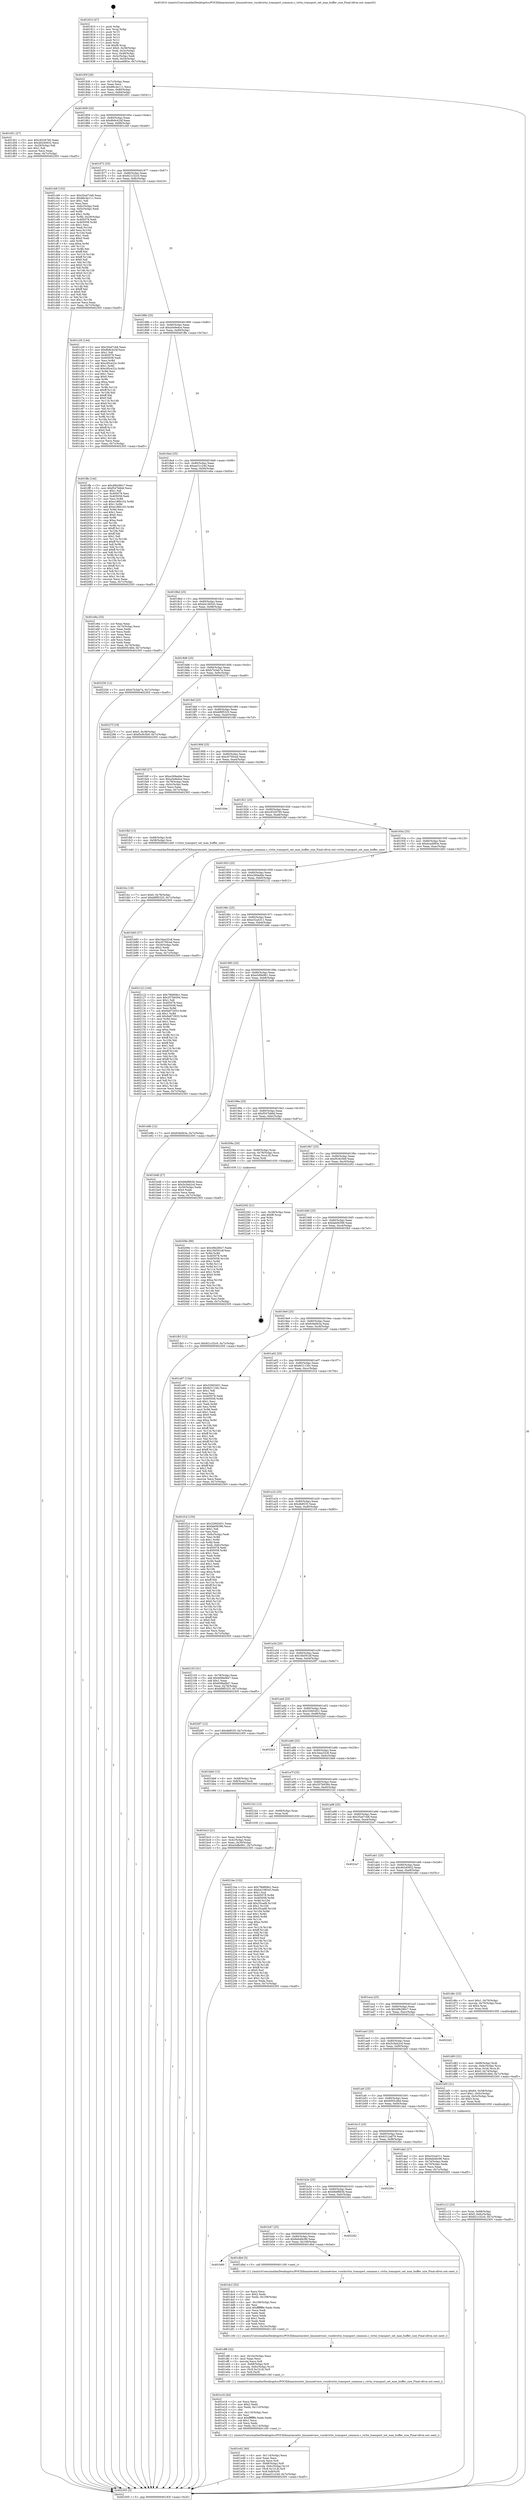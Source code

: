 digraph "0x401810" {
  label = "0x401810 (/mnt/c/Users/mathe/Desktop/tcc/POCII/binaries/extr_linuxnetvmw_vsockvirtio_transport_common.c_virtio_transport_set_max_buffer_size_Final-ollvm.out::main(0))"
  labelloc = "t"
  node[shape=record]

  Entry [label="",width=0.3,height=0.3,shape=circle,fillcolor=black,style=filled]
  "0x40183f" [label="{
     0x40183f [26]\l
     | [instrs]\l
     &nbsp;&nbsp;0x40183f \<+3\>: mov -0x7c(%rbp),%eax\l
     &nbsp;&nbsp;0x401842 \<+2\>: mov %eax,%ecx\l
     &nbsp;&nbsp;0x401844 \<+6\>: sub $0x86c4e111,%ecx\l
     &nbsp;&nbsp;0x40184a \<+3\>: mov %eax,-0x80(%rbp)\l
     &nbsp;&nbsp;0x40184d \<+6\>: mov %ecx,-0x84(%rbp)\l
     &nbsp;&nbsp;0x401853 \<+6\>: je 0000000000401d51 \<main+0x541\>\l
  }"]
  "0x401d51" [label="{
     0x401d51 [27]\l
     | [instrs]\l
     &nbsp;&nbsp;0x401d51 \<+5\>: mov $0xc9326760,%eax\l
     &nbsp;&nbsp;0x401d56 \<+5\>: mov $0x46240932,%ecx\l
     &nbsp;&nbsp;0x401d5b \<+3\>: mov -0x29(%rbp),%dl\l
     &nbsp;&nbsp;0x401d5e \<+3\>: test $0x1,%dl\l
     &nbsp;&nbsp;0x401d61 \<+3\>: cmovne %ecx,%eax\l
     &nbsp;&nbsp;0x401d64 \<+3\>: mov %eax,-0x7c(%rbp)\l
     &nbsp;&nbsp;0x401d67 \<+5\>: jmp 0000000000402305 \<main+0xaf5\>\l
  }"]
  "0x401859" [label="{
     0x401859 [25]\l
     | [instrs]\l
     &nbsp;&nbsp;0x401859 \<+5\>: jmp 000000000040185e \<main+0x4e\>\l
     &nbsp;&nbsp;0x40185e \<+3\>: mov -0x80(%rbp),%eax\l
     &nbsp;&nbsp;0x401861 \<+5\>: sub $0x8b9c424f,%eax\l
     &nbsp;&nbsp;0x401866 \<+6\>: mov %eax,-0x88(%rbp)\l
     &nbsp;&nbsp;0x40186c \<+6\>: je 0000000000401cb9 \<main+0x4a9\>\l
  }"]
  Exit [label="",width=0.3,height=0.3,shape=circle,fillcolor=black,style=filled,peripheries=2]
  "0x401cb9" [label="{
     0x401cb9 [152]\l
     | [instrs]\l
     &nbsp;&nbsp;0x401cb9 \<+5\>: mov $0x35ad7cb8,%eax\l
     &nbsp;&nbsp;0x401cbe \<+5\>: mov $0x86c4e111,%ecx\l
     &nbsp;&nbsp;0x401cc3 \<+2\>: mov $0x1,%dl\l
     &nbsp;&nbsp;0x401cc5 \<+2\>: xor %esi,%esi\l
     &nbsp;&nbsp;0x401cc7 \<+3\>: mov -0x6c(%rbp),%edi\l
     &nbsp;&nbsp;0x401cca \<+3\>: cmp -0x5c(%rbp),%edi\l
     &nbsp;&nbsp;0x401ccd \<+4\>: setl %r8b\l
     &nbsp;&nbsp;0x401cd1 \<+4\>: and $0x1,%r8b\l
     &nbsp;&nbsp;0x401cd5 \<+4\>: mov %r8b,-0x29(%rbp)\l
     &nbsp;&nbsp;0x401cd9 \<+7\>: mov 0x405078,%edi\l
     &nbsp;&nbsp;0x401ce0 \<+8\>: mov 0x405058,%r9d\l
     &nbsp;&nbsp;0x401ce8 \<+3\>: sub $0x1,%esi\l
     &nbsp;&nbsp;0x401ceb \<+3\>: mov %edi,%r10d\l
     &nbsp;&nbsp;0x401cee \<+3\>: add %esi,%r10d\l
     &nbsp;&nbsp;0x401cf1 \<+4\>: imul %r10d,%edi\l
     &nbsp;&nbsp;0x401cf5 \<+3\>: and $0x1,%edi\l
     &nbsp;&nbsp;0x401cf8 \<+3\>: cmp $0x0,%edi\l
     &nbsp;&nbsp;0x401cfb \<+4\>: sete %r8b\l
     &nbsp;&nbsp;0x401cff \<+4\>: cmp $0xa,%r9d\l
     &nbsp;&nbsp;0x401d03 \<+4\>: setl %r11b\l
     &nbsp;&nbsp;0x401d07 \<+3\>: mov %r8b,%bl\l
     &nbsp;&nbsp;0x401d0a \<+3\>: xor $0xff,%bl\l
     &nbsp;&nbsp;0x401d0d \<+3\>: mov %r11b,%r14b\l
     &nbsp;&nbsp;0x401d10 \<+4\>: xor $0xff,%r14b\l
     &nbsp;&nbsp;0x401d14 \<+3\>: xor $0x0,%dl\l
     &nbsp;&nbsp;0x401d17 \<+3\>: mov %bl,%r15b\l
     &nbsp;&nbsp;0x401d1a \<+4\>: and $0x0,%r15b\l
     &nbsp;&nbsp;0x401d1e \<+3\>: and %dl,%r8b\l
     &nbsp;&nbsp;0x401d21 \<+3\>: mov %r14b,%r12b\l
     &nbsp;&nbsp;0x401d24 \<+4\>: and $0x0,%r12b\l
     &nbsp;&nbsp;0x401d28 \<+3\>: and %dl,%r11b\l
     &nbsp;&nbsp;0x401d2b \<+3\>: or %r8b,%r15b\l
     &nbsp;&nbsp;0x401d2e \<+3\>: or %r11b,%r12b\l
     &nbsp;&nbsp;0x401d31 \<+3\>: xor %r12b,%r15b\l
     &nbsp;&nbsp;0x401d34 \<+3\>: or %r14b,%bl\l
     &nbsp;&nbsp;0x401d37 \<+3\>: xor $0xff,%bl\l
     &nbsp;&nbsp;0x401d3a \<+3\>: or $0x0,%dl\l
     &nbsp;&nbsp;0x401d3d \<+2\>: and %dl,%bl\l
     &nbsp;&nbsp;0x401d3f \<+3\>: or %bl,%r15b\l
     &nbsp;&nbsp;0x401d42 \<+4\>: test $0x1,%r15b\l
     &nbsp;&nbsp;0x401d46 \<+3\>: cmovne %ecx,%eax\l
     &nbsp;&nbsp;0x401d49 \<+3\>: mov %eax,-0x7c(%rbp)\l
     &nbsp;&nbsp;0x401d4c \<+5\>: jmp 0000000000402305 \<main+0xaf5\>\l
  }"]
  "0x401872" [label="{
     0x401872 [25]\l
     | [instrs]\l
     &nbsp;&nbsp;0x401872 \<+5\>: jmp 0000000000401877 \<main+0x67\>\l
     &nbsp;&nbsp;0x401877 \<+3\>: mov -0x80(%rbp),%eax\l
     &nbsp;&nbsp;0x40187a \<+5\>: sub $0x921c32c0,%eax\l
     &nbsp;&nbsp;0x40187f \<+6\>: mov %eax,-0x8c(%rbp)\l
     &nbsp;&nbsp;0x401885 \<+6\>: je 0000000000401c29 \<main+0x419\>\l
  }"]
  "0x4021be" [label="{
     0x4021be [152]\l
     | [instrs]\l
     &nbsp;&nbsp;0x4021be \<+5\>: mov $0x79b809e1,%ecx\l
     &nbsp;&nbsp;0x4021c3 \<+5\>: mov $0xb4106543,%edx\l
     &nbsp;&nbsp;0x4021c8 \<+3\>: mov $0x1,%sil\l
     &nbsp;&nbsp;0x4021cb \<+8\>: mov 0x405078,%r8d\l
     &nbsp;&nbsp;0x4021d3 \<+8\>: mov 0x405058,%r9d\l
     &nbsp;&nbsp;0x4021db \<+3\>: mov %r8d,%r10d\l
     &nbsp;&nbsp;0x4021de \<+7\>: add $0x35cad8,%r10d\l
     &nbsp;&nbsp;0x4021e5 \<+4\>: sub $0x1,%r10d\l
     &nbsp;&nbsp;0x4021e9 \<+7\>: sub $0x35cad8,%r10d\l
     &nbsp;&nbsp;0x4021f0 \<+4\>: imul %r10d,%r8d\l
     &nbsp;&nbsp;0x4021f4 \<+4\>: and $0x1,%r8d\l
     &nbsp;&nbsp;0x4021f8 \<+4\>: cmp $0x0,%r8d\l
     &nbsp;&nbsp;0x4021fc \<+4\>: sete %r11b\l
     &nbsp;&nbsp;0x402200 \<+4\>: cmp $0xa,%r9d\l
     &nbsp;&nbsp;0x402204 \<+3\>: setl %bl\l
     &nbsp;&nbsp;0x402207 \<+3\>: mov %r11b,%r14b\l
     &nbsp;&nbsp;0x40220a \<+4\>: xor $0xff,%r14b\l
     &nbsp;&nbsp;0x40220e \<+3\>: mov %bl,%r15b\l
     &nbsp;&nbsp;0x402211 \<+4\>: xor $0xff,%r15b\l
     &nbsp;&nbsp;0x402215 \<+4\>: xor $0x0,%sil\l
     &nbsp;&nbsp;0x402219 \<+3\>: mov %r14b,%r12b\l
     &nbsp;&nbsp;0x40221c \<+4\>: and $0x0,%r12b\l
     &nbsp;&nbsp;0x402220 \<+3\>: and %sil,%r11b\l
     &nbsp;&nbsp;0x402223 \<+3\>: mov %r15b,%r13b\l
     &nbsp;&nbsp;0x402226 \<+4\>: and $0x0,%r13b\l
     &nbsp;&nbsp;0x40222a \<+3\>: and %sil,%bl\l
     &nbsp;&nbsp;0x40222d \<+3\>: or %r11b,%r12b\l
     &nbsp;&nbsp;0x402230 \<+3\>: or %bl,%r13b\l
     &nbsp;&nbsp;0x402233 \<+3\>: xor %r13b,%r12b\l
     &nbsp;&nbsp;0x402236 \<+3\>: or %r15b,%r14b\l
     &nbsp;&nbsp;0x402239 \<+4\>: xor $0xff,%r14b\l
     &nbsp;&nbsp;0x40223d \<+4\>: or $0x0,%sil\l
     &nbsp;&nbsp;0x402241 \<+3\>: and %sil,%r14b\l
     &nbsp;&nbsp;0x402244 \<+3\>: or %r14b,%r12b\l
     &nbsp;&nbsp;0x402247 \<+4\>: test $0x1,%r12b\l
     &nbsp;&nbsp;0x40224b \<+3\>: cmovne %edx,%ecx\l
     &nbsp;&nbsp;0x40224e \<+3\>: mov %ecx,-0x7c(%rbp)\l
     &nbsp;&nbsp;0x402251 \<+5\>: jmp 0000000000402305 \<main+0xaf5\>\l
  }"]
  "0x401c29" [label="{
     0x401c29 [144]\l
     | [instrs]\l
     &nbsp;&nbsp;0x401c29 \<+5\>: mov $0x35ad7cb8,%eax\l
     &nbsp;&nbsp;0x401c2e \<+5\>: mov $0x8b9c424f,%ecx\l
     &nbsp;&nbsp;0x401c33 \<+2\>: mov $0x1,%dl\l
     &nbsp;&nbsp;0x401c35 \<+7\>: mov 0x405078,%esi\l
     &nbsp;&nbsp;0x401c3c \<+7\>: mov 0x405058,%edi\l
     &nbsp;&nbsp;0x401c43 \<+3\>: mov %esi,%r8d\l
     &nbsp;&nbsp;0x401c46 \<+7\>: add $0xc95ce22c,%r8d\l
     &nbsp;&nbsp;0x401c4d \<+4\>: sub $0x1,%r8d\l
     &nbsp;&nbsp;0x401c51 \<+7\>: sub $0xc95ce22c,%r8d\l
     &nbsp;&nbsp;0x401c58 \<+4\>: imul %r8d,%esi\l
     &nbsp;&nbsp;0x401c5c \<+3\>: and $0x1,%esi\l
     &nbsp;&nbsp;0x401c5f \<+3\>: cmp $0x0,%esi\l
     &nbsp;&nbsp;0x401c62 \<+4\>: sete %r9b\l
     &nbsp;&nbsp;0x401c66 \<+3\>: cmp $0xa,%edi\l
     &nbsp;&nbsp;0x401c69 \<+4\>: setl %r10b\l
     &nbsp;&nbsp;0x401c6d \<+3\>: mov %r9b,%r11b\l
     &nbsp;&nbsp;0x401c70 \<+4\>: xor $0xff,%r11b\l
     &nbsp;&nbsp;0x401c74 \<+3\>: mov %r10b,%bl\l
     &nbsp;&nbsp;0x401c77 \<+3\>: xor $0xff,%bl\l
     &nbsp;&nbsp;0x401c7a \<+3\>: xor $0x0,%dl\l
     &nbsp;&nbsp;0x401c7d \<+3\>: mov %r11b,%r14b\l
     &nbsp;&nbsp;0x401c80 \<+4\>: and $0x0,%r14b\l
     &nbsp;&nbsp;0x401c84 \<+3\>: and %dl,%r9b\l
     &nbsp;&nbsp;0x401c87 \<+3\>: mov %bl,%r15b\l
     &nbsp;&nbsp;0x401c8a \<+4\>: and $0x0,%r15b\l
     &nbsp;&nbsp;0x401c8e \<+3\>: and %dl,%r10b\l
     &nbsp;&nbsp;0x401c91 \<+3\>: or %r9b,%r14b\l
     &nbsp;&nbsp;0x401c94 \<+3\>: or %r10b,%r15b\l
     &nbsp;&nbsp;0x401c97 \<+3\>: xor %r15b,%r14b\l
     &nbsp;&nbsp;0x401c9a \<+3\>: or %bl,%r11b\l
     &nbsp;&nbsp;0x401c9d \<+4\>: xor $0xff,%r11b\l
     &nbsp;&nbsp;0x401ca1 \<+3\>: or $0x0,%dl\l
     &nbsp;&nbsp;0x401ca4 \<+3\>: and %dl,%r11b\l
     &nbsp;&nbsp;0x401ca7 \<+3\>: or %r11b,%r14b\l
     &nbsp;&nbsp;0x401caa \<+4\>: test $0x1,%r14b\l
     &nbsp;&nbsp;0x401cae \<+3\>: cmovne %ecx,%eax\l
     &nbsp;&nbsp;0x401cb1 \<+3\>: mov %eax,-0x7c(%rbp)\l
     &nbsp;&nbsp;0x401cb4 \<+5\>: jmp 0000000000402305 \<main+0xaf5\>\l
  }"]
  "0x40188b" [label="{
     0x40188b [25]\l
     | [instrs]\l
     &nbsp;&nbsp;0x40188b \<+5\>: jmp 0000000000401890 \<main+0x80\>\l
     &nbsp;&nbsp;0x401890 \<+3\>: mov -0x80(%rbp),%eax\l
     &nbsp;&nbsp;0x401893 \<+5\>: sub $0xa5e9e4ce,%eax\l
     &nbsp;&nbsp;0x401898 \<+6\>: mov %eax,-0x90(%rbp)\l
     &nbsp;&nbsp;0x40189e \<+6\>: je 0000000000401ffa \<main+0x7ea\>\l
  }"]
  "0x40209e" [label="{
     0x40209e [89]\l
     | [instrs]\l
     &nbsp;&nbsp;0x40209e \<+5\>: mov $0x49b280c7,%edx\l
     &nbsp;&nbsp;0x4020a3 \<+5\>: mov $0x16b591df,%esi\l
     &nbsp;&nbsp;0x4020a8 \<+3\>: xor %r8d,%r8d\l
     &nbsp;&nbsp;0x4020ab \<+8\>: mov 0x405078,%r9d\l
     &nbsp;&nbsp;0x4020b3 \<+8\>: mov 0x405058,%r10d\l
     &nbsp;&nbsp;0x4020bb \<+4\>: sub $0x1,%r8d\l
     &nbsp;&nbsp;0x4020bf \<+3\>: mov %r9d,%r11d\l
     &nbsp;&nbsp;0x4020c2 \<+3\>: add %r8d,%r11d\l
     &nbsp;&nbsp;0x4020c5 \<+4\>: imul %r11d,%r9d\l
     &nbsp;&nbsp;0x4020c9 \<+4\>: and $0x1,%r9d\l
     &nbsp;&nbsp;0x4020cd \<+4\>: cmp $0x0,%r9d\l
     &nbsp;&nbsp;0x4020d1 \<+3\>: sete %bl\l
     &nbsp;&nbsp;0x4020d4 \<+4\>: cmp $0xa,%r10d\l
     &nbsp;&nbsp;0x4020d8 \<+4\>: setl %r14b\l
     &nbsp;&nbsp;0x4020dc \<+3\>: mov %bl,%r15b\l
     &nbsp;&nbsp;0x4020df \<+3\>: and %r14b,%r15b\l
     &nbsp;&nbsp;0x4020e2 \<+3\>: xor %r14b,%bl\l
     &nbsp;&nbsp;0x4020e5 \<+3\>: or %bl,%r15b\l
     &nbsp;&nbsp;0x4020e8 \<+4\>: test $0x1,%r15b\l
     &nbsp;&nbsp;0x4020ec \<+3\>: cmovne %esi,%edx\l
     &nbsp;&nbsp;0x4020ef \<+3\>: mov %edx,-0x7c(%rbp)\l
     &nbsp;&nbsp;0x4020f2 \<+5\>: jmp 0000000000402305 \<main+0xaf5\>\l
  }"]
  "0x401ffa" [label="{
     0x401ffa [144]\l
     | [instrs]\l
     &nbsp;&nbsp;0x401ffa \<+5\>: mov $0x49b280c7,%eax\l
     &nbsp;&nbsp;0x401fff \<+5\>: mov $0xf547b8dd,%ecx\l
     &nbsp;&nbsp;0x402004 \<+2\>: mov $0x1,%dl\l
     &nbsp;&nbsp;0x402006 \<+7\>: mov 0x405078,%esi\l
     &nbsp;&nbsp;0x40200d \<+7\>: mov 0x405058,%edi\l
     &nbsp;&nbsp;0x402014 \<+3\>: mov %esi,%r8d\l
     &nbsp;&nbsp;0x402017 \<+7\>: sub $0xe186b102,%r8d\l
     &nbsp;&nbsp;0x40201e \<+4\>: sub $0x1,%r8d\l
     &nbsp;&nbsp;0x402022 \<+7\>: add $0xe186b102,%r8d\l
     &nbsp;&nbsp;0x402029 \<+4\>: imul %r8d,%esi\l
     &nbsp;&nbsp;0x40202d \<+3\>: and $0x1,%esi\l
     &nbsp;&nbsp;0x402030 \<+3\>: cmp $0x0,%esi\l
     &nbsp;&nbsp;0x402033 \<+4\>: sete %r9b\l
     &nbsp;&nbsp;0x402037 \<+3\>: cmp $0xa,%edi\l
     &nbsp;&nbsp;0x40203a \<+4\>: setl %r10b\l
     &nbsp;&nbsp;0x40203e \<+3\>: mov %r9b,%r11b\l
     &nbsp;&nbsp;0x402041 \<+4\>: xor $0xff,%r11b\l
     &nbsp;&nbsp;0x402045 \<+3\>: mov %r10b,%bl\l
     &nbsp;&nbsp;0x402048 \<+3\>: xor $0xff,%bl\l
     &nbsp;&nbsp;0x40204b \<+3\>: xor $0x1,%dl\l
     &nbsp;&nbsp;0x40204e \<+3\>: mov %r11b,%r14b\l
     &nbsp;&nbsp;0x402051 \<+4\>: and $0xff,%r14b\l
     &nbsp;&nbsp;0x402055 \<+3\>: and %dl,%r9b\l
     &nbsp;&nbsp;0x402058 \<+3\>: mov %bl,%r15b\l
     &nbsp;&nbsp;0x40205b \<+4\>: and $0xff,%r15b\l
     &nbsp;&nbsp;0x40205f \<+3\>: and %dl,%r10b\l
     &nbsp;&nbsp;0x402062 \<+3\>: or %r9b,%r14b\l
     &nbsp;&nbsp;0x402065 \<+3\>: or %r10b,%r15b\l
     &nbsp;&nbsp;0x402068 \<+3\>: xor %r15b,%r14b\l
     &nbsp;&nbsp;0x40206b \<+3\>: or %bl,%r11b\l
     &nbsp;&nbsp;0x40206e \<+4\>: xor $0xff,%r11b\l
     &nbsp;&nbsp;0x402072 \<+3\>: or $0x1,%dl\l
     &nbsp;&nbsp;0x402075 \<+3\>: and %dl,%r11b\l
     &nbsp;&nbsp;0x402078 \<+3\>: or %r11b,%r14b\l
     &nbsp;&nbsp;0x40207b \<+4\>: test $0x1,%r14b\l
     &nbsp;&nbsp;0x40207f \<+3\>: cmovne %ecx,%eax\l
     &nbsp;&nbsp;0x402082 \<+3\>: mov %eax,-0x7c(%rbp)\l
     &nbsp;&nbsp;0x402085 \<+5\>: jmp 0000000000402305 \<main+0xaf5\>\l
  }"]
  "0x4018a4" [label="{
     0x4018a4 [25]\l
     | [instrs]\l
     &nbsp;&nbsp;0x4018a4 \<+5\>: jmp 00000000004018a9 \<main+0x99\>\l
     &nbsp;&nbsp;0x4018a9 \<+3\>: mov -0x80(%rbp),%eax\l
     &nbsp;&nbsp;0x4018ac \<+5\>: sub $0xae31c24d,%eax\l
     &nbsp;&nbsp;0x4018b1 \<+6\>: mov %eax,-0x94(%rbp)\l
     &nbsp;&nbsp;0x4018b7 \<+6\>: je 0000000000401e6a \<main+0x65a\>\l
  }"]
  "0x401fcc" [label="{
     0x401fcc [19]\l
     | [instrs]\l
     &nbsp;&nbsp;0x401fcc \<+7\>: movl $0x0,-0x78(%rbp)\l
     &nbsp;&nbsp;0x401fd3 \<+7\>: movl $0xbf9f5325,-0x7c(%rbp)\l
     &nbsp;&nbsp;0x401fda \<+5\>: jmp 0000000000402305 \<main+0xaf5\>\l
  }"]
  "0x401e6a" [label="{
     0x401e6a [33]\l
     | [instrs]\l
     &nbsp;&nbsp;0x401e6a \<+2\>: xor %eax,%eax\l
     &nbsp;&nbsp;0x401e6c \<+3\>: mov -0x74(%rbp),%ecx\l
     &nbsp;&nbsp;0x401e6f \<+2\>: mov %eax,%edx\l
     &nbsp;&nbsp;0x401e71 \<+2\>: sub %ecx,%edx\l
     &nbsp;&nbsp;0x401e73 \<+2\>: mov %eax,%ecx\l
     &nbsp;&nbsp;0x401e75 \<+3\>: sub $0x1,%ecx\l
     &nbsp;&nbsp;0x401e78 \<+2\>: add %ecx,%edx\l
     &nbsp;&nbsp;0x401e7a \<+2\>: sub %edx,%eax\l
     &nbsp;&nbsp;0x401e7c \<+3\>: mov %eax,-0x74(%rbp)\l
     &nbsp;&nbsp;0x401e7f \<+7\>: movl $0x6005c46d,-0x7c(%rbp)\l
     &nbsp;&nbsp;0x401e86 \<+5\>: jmp 0000000000402305 \<main+0xaf5\>\l
  }"]
  "0x4018bd" [label="{
     0x4018bd [25]\l
     | [instrs]\l
     &nbsp;&nbsp;0x4018bd \<+5\>: jmp 00000000004018c2 \<main+0xb2\>\l
     &nbsp;&nbsp;0x4018c2 \<+3\>: mov -0x80(%rbp),%eax\l
     &nbsp;&nbsp;0x4018c5 \<+5\>: sub $0xb4106543,%eax\l
     &nbsp;&nbsp;0x4018ca \<+6\>: mov %eax,-0x98(%rbp)\l
     &nbsp;&nbsp;0x4018d0 \<+6\>: je 0000000000402256 \<main+0xa46\>\l
  }"]
  "0x401e42" [label="{
     0x401e42 [40]\l
     | [instrs]\l
     &nbsp;&nbsp;0x401e42 \<+6\>: mov -0x114(%rbp),%ecx\l
     &nbsp;&nbsp;0x401e48 \<+3\>: imul %eax,%ecx\l
     &nbsp;&nbsp;0x401e4b \<+3\>: movslq %ecx,%r8\l
     &nbsp;&nbsp;0x401e4e \<+4\>: mov -0x68(%rbp),%r9\l
     &nbsp;&nbsp;0x401e52 \<+4\>: movslq -0x6c(%rbp),%r10\l
     &nbsp;&nbsp;0x401e56 \<+4\>: mov (%r9,%r10,8),%r9\l
     &nbsp;&nbsp;0x401e5a \<+4\>: mov %r8,0x8(%r9)\l
     &nbsp;&nbsp;0x401e5e \<+7\>: movl $0xae31c24d,-0x7c(%rbp)\l
     &nbsp;&nbsp;0x401e65 \<+5\>: jmp 0000000000402305 \<main+0xaf5\>\l
  }"]
  "0x402256" [label="{
     0x402256 [12]\l
     | [instrs]\l
     &nbsp;&nbsp;0x402256 \<+7\>: movl $0xb7b3ab7a,-0x7c(%rbp)\l
     &nbsp;&nbsp;0x40225d \<+5\>: jmp 0000000000402305 \<main+0xaf5\>\l
  }"]
  "0x4018d6" [label="{
     0x4018d6 [25]\l
     | [instrs]\l
     &nbsp;&nbsp;0x4018d6 \<+5\>: jmp 00000000004018db \<main+0xcb\>\l
     &nbsp;&nbsp;0x4018db \<+3\>: mov -0x80(%rbp),%eax\l
     &nbsp;&nbsp;0x4018de \<+5\>: sub $0xb7b3ab7a,%eax\l
     &nbsp;&nbsp;0x4018e3 \<+6\>: mov %eax,-0x9c(%rbp)\l
     &nbsp;&nbsp;0x4018e9 \<+6\>: je 000000000040227f \<main+0xa6f\>\l
  }"]
  "0x401e16" [label="{
     0x401e16 [44]\l
     | [instrs]\l
     &nbsp;&nbsp;0x401e16 \<+2\>: xor %ecx,%ecx\l
     &nbsp;&nbsp;0x401e18 \<+5\>: mov $0x2,%edx\l
     &nbsp;&nbsp;0x401e1d \<+6\>: mov %edx,-0x110(%rbp)\l
     &nbsp;&nbsp;0x401e23 \<+1\>: cltd\l
     &nbsp;&nbsp;0x401e24 \<+6\>: mov -0x110(%rbp),%esi\l
     &nbsp;&nbsp;0x401e2a \<+2\>: idiv %esi\l
     &nbsp;&nbsp;0x401e2c \<+6\>: imul $0xfffffffe,%edx,%edx\l
     &nbsp;&nbsp;0x401e32 \<+3\>: sub $0x1,%ecx\l
     &nbsp;&nbsp;0x401e35 \<+2\>: sub %ecx,%edx\l
     &nbsp;&nbsp;0x401e37 \<+6\>: mov %edx,-0x114(%rbp)\l
     &nbsp;&nbsp;0x401e3d \<+5\>: call 0000000000401160 \<next_i\>\l
     | [calls]\l
     &nbsp;&nbsp;0x401160 \{1\} (/mnt/c/Users/mathe/Desktop/tcc/POCII/binaries/extr_linuxnetvmw_vsockvirtio_transport_common.c_virtio_transport_set_max_buffer_size_Final-ollvm.out::next_i)\l
  }"]
  "0x40227f" [label="{
     0x40227f [19]\l
     | [instrs]\l
     &nbsp;&nbsp;0x40227f \<+7\>: movl $0x0,-0x38(%rbp)\l
     &nbsp;&nbsp;0x402286 \<+7\>: movl $0xf5c9c5b9,-0x7c(%rbp)\l
     &nbsp;&nbsp;0x40228d \<+5\>: jmp 0000000000402305 \<main+0xaf5\>\l
  }"]
  "0x4018ef" [label="{
     0x4018ef [25]\l
     | [instrs]\l
     &nbsp;&nbsp;0x4018ef \<+5\>: jmp 00000000004018f4 \<main+0xe4\>\l
     &nbsp;&nbsp;0x4018f4 \<+3\>: mov -0x80(%rbp),%eax\l
     &nbsp;&nbsp;0x4018f7 \<+5\>: sub $0xbf9f5325,%eax\l
     &nbsp;&nbsp;0x4018fc \<+6\>: mov %eax,-0xa0(%rbp)\l
     &nbsp;&nbsp;0x401902 \<+6\>: je 0000000000401fdf \<main+0x7cf\>\l
  }"]
  "0x401df6" [label="{
     0x401df6 [32]\l
     | [instrs]\l
     &nbsp;&nbsp;0x401df6 \<+6\>: mov -0x10c(%rbp),%ecx\l
     &nbsp;&nbsp;0x401dfc \<+3\>: imul %eax,%ecx\l
     &nbsp;&nbsp;0x401dff \<+3\>: movslq %ecx,%r8\l
     &nbsp;&nbsp;0x401e02 \<+4\>: mov -0x68(%rbp),%r9\l
     &nbsp;&nbsp;0x401e06 \<+4\>: movslq -0x6c(%rbp),%r10\l
     &nbsp;&nbsp;0x401e0a \<+4\>: mov (%r9,%r10,8),%r9\l
     &nbsp;&nbsp;0x401e0e \<+3\>: mov %r8,(%r9)\l
     &nbsp;&nbsp;0x401e11 \<+5\>: call 0000000000401160 \<next_i\>\l
     | [calls]\l
     &nbsp;&nbsp;0x401160 \{1\} (/mnt/c/Users/mathe/Desktop/tcc/POCII/binaries/extr_linuxnetvmw_vsockvirtio_transport_common.c_virtio_transport_set_max_buffer_size_Final-ollvm.out::next_i)\l
  }"]
  "0x401fdf" [label="{
     0x401fdf [27]\l
     | [instrs]\l
     &nbsp;&nbsp;0x401fdf \<+5\>: mov $0xe269adde,%eax\l
     &nbsp;&nbsp;0x401fe4 \<+5\>: mov $0xa5e9e4ce,%ecx\l
     &nbsp;&nbsp;0x401fe9 \<+3\>: mov -0x78(%rbp),%edx\l
     &nbsp;&nbsp;0x401fec \<+3\>: cmp -0x5c(%rbp),%edx\l
     &nbsp;&nbsp;0x401fef \<+3\>: cmovl %ecx,%eax\l
     &nbsp;&nbsp;0x401ff2 \<+3\>: mov %eax,-0x7c(%rbp)\l
     &nbsp;&nbsp;0x401ff5 \<+5\>: jmp 0000000000402305 \<main+0xaf5\>\l
  }"]
  "0x401908" [label="{
     0x401908 [25]\l
     | [instrs]\l
     &nbsp;&nbsp;0x401908 \<+5\>: jmp 000000000040190d \<main+0xfd\>\l
     &nbsp;&nbsp;0x40190d \<+3\>: mov -0x80(%rbp),%eax\l
     &nbsp;&nbsp;0x401910 \<+5\>: sub $0xc6759ced,%eax\l
     &nbsp;&nbsp;0x401915 \<+6\>: mov %eax,-0xa4(%rbp)\l
     &nbsp;&nbsp;0x40191b \<+6\>: je 0000000000401b9e \<main+0x38e\>\l
  }"]
  "0x401dc2" [label="{
     0x401dc2 [52]\l
     | [instrs]\l
     &nbsp;&nbsp;0x401dc2 \<+2\>: xor %ecx,%ecx\l
     &nbsp;&nbsp;0x401dc4 \<+5\>: mov $0x2,%edx\l
     &nbsp;&nbsp;0x401dc9 \<+6\>: mov %edx,-0x108(%rbp)\l
     &nbsp;&nbsp;0x401dcf \<+1\>: cltd\l
     &nbsp;&nbsp;0x401dd0 \<+6\>: mov -0x108(%rbp),%esi\l
     &nbsp;&nbsp;0x401dd6 \<+2\>: idiv %esi\l
     &nbsp;&nbsp;0x401dd8 \<+6\>: imul $0xfffffffe,%edx,%edx\l
     &nbsp;&nbsp;0x401dde \<+2\>: mov %ecx,%edi\l
     &nbsp;&nbsp;0x401de0 \<+2\>: sub %edx,%edi\l
     &nbsp;&nbsp;0x401de2 \<+2\>: mov %ecx,%edx\l
     &nbsp;&nbsp;0x401de4 \<+3\>: sub $0x1,%edx\l
     &nbsp;&nbsp;0x401de7 \<+2\>: add %edx,%edi\l
     &nbsp;&nbsp;0x401de9 \<+2\>: sub %edi,%ecx\l
     &nbsp;&nbsp;0x401deb \<+6\>: mov %ecx,-0x10c(%rbp)\l
     &nbsp;&nbsp;0x401df1 \<+5\>: call 0000000000401160 \<next_i\>\l
     | [calls]\l
     &nbsp;&nbsp;0x401160 \{1\} (/mnt/c/Users/mathe/Desktop/tcc/POCII/binaries/extr_linuxnetvmw_vsockvirtio_transport_common.c_virtio_transport_set_max_buffer_size_Final-ollvm.out::next_i)\l
  }"]
  "0x401b9e" [label="{
     0x401b9e\l
  }", style=dashed]
  "0x401921" [label="{
     0x401921 [25]\l
     | [instrs]\l
     &nbsp;&nbsp;0x401921 \<+5\>: jmp 0000000000401926 \<main+0x116\>\l
     &nbsp;&nbsp;0x401926 \<+3\>: mov -0x80(%rbp),%eax\l
     &nbsp;&nbsp;0x401929 \<+5\>: sub $0xc9326760,%eax\l
     &nbsp;&nbsp;0x40192e \<+6\>: mov %eax,-0xa8(%rbp)\l
     &nbsp;&nbsp;0x401934 \<+6\>: je 0000000000401fbf \<main+0x7af\>\l
  }"]
  "0x401b60" [label="{
     0x401b60\l
  }", style=dashed]
  "0x401fbf" [label="{
     0x401fbf [13]\l
     | [instrs]\l
     &nbsp;&nbsp;0x401fbf \<+4\>: mov -0x68(%rbp),%rdi\l
     &nbsp;&nbsp;0x401fc3 \<+4\>: mov -0x58(%rbp),%rsi\l
     &nbsp;&nbsp;0x401fc7 \<+5\>: call 0000000000401440 \<virtio_transport_set_max_buffer_size\>\l
     | [calls]\l
     &nbsp;&nbsp;0x401440 \{1\} (/mnt/c/Users/mathe/Desktop/tcc/POCII/binaries/extr_linuxnetvmw_vsockvirtio_transport_common.c_virtio_transport_set_max_buffer_size_Final-ollvm.out::virtio_transport_set_max_buffer_size)\l
  }"]
  "0x40193a" [label="{
     0x40193a [25]\l
     | [instrs]\l
     &nbsp;&nbsp;0x40193a \<+5\>: jmp 000000000040193f \<main+0x12f\>\l
     &nbsp;&nbsp;0x40193f \<+3\>: mov -0x80(%rbp),%eax\l
     &nbsp;&nbsp;0x401942 \<+5\>: sub $0xdca4983e,%eax\l
     &nbsp;&nbsp;0x401947 \<+6\>: mov %eax,-0xac(%rbp)\l
     &nbsp;&nbsp;0x40194d \<+6\>: je 0000000000401b83 \<main+0x373\>\l
  }"]
  "0x401dbd" [label="{
     0x401dbd [5]\l
     | [instrs]\l
     &nbsp;&nbsp;0x401dbd \<+5\>: call 0000000000401160 \<next_i\>\l
     | [calls]\l
     &nbsp;&nbsp;0x401160 \{1\} (/mnt/c/Users/mathe/Desktop/tcc/POCII/binaries/extr_linuxnetvmw_vsockvirtio_transport_common.c_virtio_transport_set_max_buffer_size_Final-ollvm.out::next_i)\l
  }"]
  "0x401b83" [label="{
     0x401b83 [27]\l
     | [instrs]\l
     &nbsp;&nbsp;0x401b83 \<+5\>: mov $0x34ea32c8,%eax\l
     &nbsp;&nbsp;0x401b88 \<+5\>: mov $0xc6759ced,%ecx\l
     &nbsp;&nbsp;0x401b8d \<+3\>: mov -0x34(%rbp),%edx\l
     &nbsp;&nbsp;0x401b90 \<+3\>: cmp $0x2,%edx\l
     &nbsp;&nbsp;0x401b93 \<+3\>: cmovne %ecx,%eax\l
     &nbsp;&nbsp;0x401b96 \<+3\>: mov %eax,-0x7c(%rbp)\l
     &nbsp;&nbsp;0x401b99 \<+5\>: jmp 0000000000402305 \<main+0xaf5\>\l
  }"]
  "0x401953" [label="{
     0x401953 [25]\l
     | [instrs]\l
     &nbsp;&nbsp;0x401953 \<+5\>: jmp 0000000000401958 \<main+0x148\>\l
     &nbsp;&nbsp;0x401958 \<+3\>: mov -0x80(%rbp),%eax\l
     &nbsp;&nbsp;0x40195b \<+5\>: sub $0xe269adde,%eax\l
     &nbsp;&nbsp;0x401960 \<+6\>: mov %eax,-0xb0(%rbp)\l
     &nbsp;&nbsp;0x401966 \<+6\>: je 0000000000402122 \<main+0x912\>\l
  }"]
  "0x402305" [label="{
     0x402305 [5]\l
     | [instrs]\l
     &nbsp;&nbsp;0x402305 \<+5\>: jmp 000000000040183f \<main+0x2f\>\l
  }"]
  "0x401810" [label="{
     0x401810 [47]\l
     | [instrs]\l
     &nbsp;&nbsp;0x401810 \<+1\>: push %rbp\l
     &nbsp;&nbsp;0x401811 \<+3\>: mov %rsp,%rbp\l
     &nbsp;&nbsp;0x401814 \<+2\>: push %r15\l
     &nbsp;&nbsp;0x401816 \<+2\>: push %r14\l
     &nbsp;&nbsp;0x401818 \<+2\>: push %r13\l
     &nbsp;&nbsp;0x40181a \<+2\>: push %r12\l
     &nbsp;&nbsp;0x40181c \<+1\>: push %rbx\l
     &nbsp;&nbsp;0x40181d \<+7\>: sub $0xf8,%rsp\l
     &nbsp;&nbsp;0x401824 \<+7\>: movl $0x0,-0x38(%rbp)\l
     &nbsp;&nbsp;0x40182b \<+3\>: mov %edi,-0x3c(%rbp)\l
     &nbsp;&nbsp;0x40182e \<+4\>: mov %rsi,-0x48(%rbp)\l
     &nbsp;&nbsp;0x401832 \<+3\>: mov -0x3c(%rbp),%edi\l
     &nbsp;&nbsp;0x401835 \<+3\>: mov %edi,-0x34(%rbp)\l
     &nbsp;&nbsp;0x401838 \<+7\>: movl $0xdca4983e,-0x7c(%rbp)\l
  }"]
  "0x401b47" [label="{
     0x401b47 [25]\l
     | [instrs]\l
     &nbsp;&nbsp;0x401b47 \<+5\>: jmp 0000000000401b4c \<main+0x33c\>\l
     &nbsp;&nbsp;0x401b4c \<+3\>: mov -0x80(%rbp),%eax\l
     &nbsp;&nbsp;0x401b4f \<+5\>: sub $0x6eb46c96,%eax\l
     &nbsp;&nbsp;0x401b54 \<+6\>: mov %eax,-0x100(%rbp)\l
     &nbsp;&nbsp;0x401b5a \<+6\>: je 0000000000401dbd \<main+0x5ad\>\l
  }"]
  "0x402122" [label="{
     0x402122 [144]\l
     | [instrs]\l
     &nbsp;&nbsp;0x402122 \<+5\>: mov $0x79b809e1,%eax\l
     &nbsp;&nbsp;0x402127 \<+5\>: mov $0x357b9394,%ecx\l
     &nbsp;&nbsp;0x40212c \<+2\>: mov $0x1,%dl\l
     &nbsp;&nbsp;0x40212e \<+7\>: mov 0x405078,%esi\l
     &nbsp;&nbsp;0x402135 \<+7\>: mov 0x405058,%edi\l
     &nbsp;&nbsp;0x40213c \<+3\>: mov %esi,%r8d\l
     &nbsp;&nbsp;0x40213f \<+7\>: sub $0x9a972933,%r8d\l
     &nbsp;&nbsp;0x402146 \<+4\>: sub $0x1,%r8d\l
     &nbsp;&nbsp;0x40214a \<+7\>: add $0x9a972933,%r8d\l
     &nbsp;&nbsp;0x402151 \<+4\>: imul %r8d,%esi\l
     &nbsp;&nbsp;0x402155 \<+3\>: and $0x1,%esi\l
     &nbsp;&nbsp;0x402158 \<+3\>: cmp $0x0,%esi\l
     &nbsp;&nbsp;0x40215b \<+4\>: sete %r9b\l
     &nbsp;&nbsp;0x40215f \<+3\>: cmp $0xa,%edi\l
     &nbsp;&nbsp;0x402162 \<+4\>: setl %r10b\l
     &nbsp;&nbsp;0x402166 \<+3\>: mov %r9b,%r11b\l
     &nbsp;&nbsp;0x402169 \<+4\>: xor $0xff,%r11b\l
     &nbsp;&nbsp;0x40216d \<+3\>: mov %r10b,%bl\l
     &nbsp;&nbsp;0x402170 \<+3\>: xor $0xff,%bl\l
     &nbsp;&nbsp;0x402173 \<+3\>: xor $0x1,%dl\l
     &nbsp;&nbsp;0x402176 \<+3\>: mov %r11b,%r14b\l
     &nbsp;&nbsp;0x402179 \<+4\>: and $0xff,%r14b\l
     &nbsp;&nbsp;0x40217d \<+3\>: and %dl,%r9b\l
     &nbsp;&nbsp;0x402180 \<+3\>: mov %bl,%r15b\l
     &nbsp;&nbsp;0x402183 \<+4\>: and $0xff,%r15b\l
     &nbsp;&nbsp;0x402187 \<+3\>: and %dl,%r10b\l
     &nbsp;&nbsp;0x40218a \<+3\>: or %r9b,%r14b\l
     &nbsp;&nbsp;0x40218d \<+3\>: or %r10b,%r15b\l
     &nbsp;&nbsp;0x402190 \<+3\>: xor %r15b,%r14b\l
     &nbsp;&nbsp;0x402193 \<+3\>: or %bl,%r11b\l
     &nbsp;&nbsp;0x402196 \<+4\>: xor $0xff,%r11b\l
     &nbsp;&nbsp;0x40219a \<+3\>: or $0x1,%dl\l
     &nbsp;&nbsp;0x40219d \<+3\>: and %dl,%r11b\l
     &nbsp;&nbsp;0x4021a0 \<+3\>: or %r11b,%r14b\l
     &nbsp;&nbsp;0x4021a3 \<+4\>: test $0x1,%r14b\l
     &nbsp;&nbsp;0x4021a7 \<+3\>: cmovne %ecx,%eax\l
     &nbsp;&nbsp;0x4021aa \<+3\>: mov %eax,-0x7c(%rbp)\l
     &nbsp;&nbsp;0x4021ad \<+5\>: jmp 0000000000402305 \<main+0xaf5\>\l
  }"]
  "0x40196c" [label="{
     0x40196c [25]\l
     | [instrs]\l
     &nbsp;&nbsp;0x40196c \<+5\>: jmp 0000000000401971 \<main+0x161\>\l
     &nbsp;&nbsp;0x401971 \<+3\>: mov -0x80(%rbp),%eax\l
     &nbsp;&nbsp;0x401974 \<+5\>: sub $0xe32a4311,%eax\l
     &nbsp;&nbsp;0x401979 \<+6\>: mov %eax,-0xb4(%rbp)\l
     &nbsp;&nbsp;0x40197f \<+6\>: je 0000000000401e8b \<main+0x67b\>\l
  }"]
  "0x402262" [label="{
     0x402262\l
  }", style=dashed]
  "0x401e8b" [label="{
     0x401e8b [12]\l
     | [instrs]\l
     &nbsp;&nbsp;0x401e8b \<+7\>: movl $0xfc9a0b3a,-0x7c(%rbp)\l
     &nbsp;&nbsp;0x401e92 \<+5\>: jmp 0000000000402305 \<main+0xaf5\>\l
  }"]
  "0x401985" [label="{
     0x401985 [25]\l
     | [instrs]\l
     &nbsp;&nbsp;0x401985 \<+5\>: jmp 000000000040198a \<main+0x17a\>\l
     &nbsp;&nbsp;0x40198a \<+3\>: mov -0x80(%rbp),%eax\l
     &nbsp;&nbsp;0x40198d \<+5\>: sub $0xe5d8e961,%eax\l
     &nbsp;&nbsp;0x401992 \<+6\>: mov %eax,-0xb8(%rbp)\l
     &nbsp;&nbsp;0x401998 \<+6\>: je 0000000000401bd8 \<main+0x3c8\>\l
  }"]
  "0x401b2e" [label="{
     0x401b2e [25]\l
     | [instrs]\l
     &nbsp;&nbsp;0x401b2e \<+5\>: jmp 0000000000401b33 \<main+0x323\>\l
     &nbsp;&nbsp;0x401b33 \<+3\>: mov -0x80(%rbp),%eax\l
     &nbsp;&nbsp;0x401b36 \<+5\>: sub $0x68df863b,%eax\l
     &nbsp;&nbsp;0x401b3b \<+6\>: mov %eax,-0xfc(%rbp)\l
     &nbsp;&nbsp;0x401b41 \<+6\>: je 0000000000402262 \<main+0xa52\>\l
  }"]
  "0x401bd8" [label="{
     0x401bd8 [27]\l
     | [instrs]\l
     &nbsp;&nbsp;0x401bd8 \<+5\>: mov $0x68df863b,%eax\l
     &nbsp;&nbsp;0x401bdd \<+5\>: mov $0x5c5eb2cd,%ecx\l
     &nbsp;&nbsp;0x401be2 \<+3\>: mov -0x30(%rbp),%edx\l
     &nbsp;&nbsp;0x401be5 \<+3\>: cmp $0x0,%edx\l
     &nbsp;&nbsp;0x401be8 \<+3\>: cmove %ecx,%eax\l
     &nbsp;&nbsp;0x401beb \<+3\>: mov %eax,-0x7c(%rbp)\l
     &nbsp;&nbsp;0x401bee \<+5\>: jmp 0000000000402305 \<main+0xaf5\>\l
  }"]
  "0x40199e" [label="{
     0x40199e [25]\l
     | [instrs]\l
     &nbsp;&nbsp;0x40199e \<+5\>: jmp 00000000004019a3 \<main+0x193\>\l
     &nbsp;&nbsp;0x4019a3 \<+3\>: mov -0x80(%rbp),%eax\l
     &nbsp;&nbsp;0x4019a6 \<+5\>: sub $0xf547b8dd,%eax\l
     &nbsp;&nbsp;0x4019ab \<+6\>: mov %eax,-0xbc(%rbp)\l
     &nbsp;&nbsp;0x4019b1 \<+6\>: je 000000000040208a \<main+0x87a\>\l
  }"]
  "0x40226e" [label="{
     0x40226e\l
  }", style=dashed]
  "0x40208a" [label="{
     0x40208a [20]\l
     | [instrs]\l
     &nbsp;&nbsp;0x40208a \<+4\>: mov -0x68(%rbp),%rax\l
     &nbsp;&nbsp;0x40208e \<+4\>: movslq -0x78(%rbp),%rcx\l
     &nbsp;&nbsp;0x402092 \<+4\>: mov (%rax,%rcx,8),%rax\l
     &nbsp;&nbsp;0x402096 \<+3\>: mov %rax,%rdi\l
     &nbsp;&nbsp;0x402099 \<+5\>: call 0000000000401030 \<free@plt\>\l
     | [calls]\l
     &nbsp;&nbsp;0x401030 \{1\} (unknown)\l
  }"]
  "0x4019b7" [label="{
     0x4019b7 [25]\l
     | [instrs]\l
     &nbsp;&nbsp;0x4019b7 \<+5\>: jmp 00000000004019bc \<main+0x1ac\>\l
     &nbsp;&nbsp;0x4019bc \<+3\>: mov -0x80(%rbp),%eax\l
     &nbsp;&nbsp;0x4019bf \<+5\>: sub $0xf5c9c5b9,%eax\l
     &nbsp;&nbsp;0x4019c4 \<+6\>: mov %eax,-0xc0(%rbp)\l
     &nbsp;&nbsp;0x4019ca \<+6\>: je 0000000000402292 \<main+0xa82\>\l
  }"]
  "0x401b15" [label="{
     0x401b15 [25]\l
     | [instrs]\l
     &nbsp;&nbsp;0x401b15 \<+5\>: jmp 0000000000401b1a \<main+0x30a\>\l
     &nbsp;&nbsp;0x401b1a \<+3\>: mov -0x80(%rbp),%eax\l
     &nbsp;&nbsp;0x401b1d \<+5\>: sub $0x6312a879,%eax\l
     &nbsp;&nbsp;0x401b22 \<+6\>: mov %eax,-0xf8(%rbp)\l
     &nbsp;&nbsp;0x401b28 \<+6\>: je 000000000040226e \<main+0xa5e\>\l
  }"]
  "0x402292" [label="{
     0x402292 [21]\l
     | [instrs]\l
     &nbsp;&nbsp;0x402292 \<+3\>: mov -0x38(%rbp),%eax\l
     &nbsp;&nbsp;0x402295 \<+7\>: add $0xf8,%rsp\l
     &nbsp;&nbsp;0x40229c \<+1\>: pop %rbx\l
     &nbsp;&nbsp;0x40229d \<+2\>: pop %r12\l
     &nbsp;&nbsp;0x40229f \<+2\>: pop %r13\l
     &nbsp;&nbsp;0x4022a1 \<+2\>: pop %r14\l
     &nbsp;&nbsp;0x4022a3 \<+2\>: pop %r15\l
     &nbsp;&nbsp;0x4022a5 \<+1\>: pop %rbp\l
     &nbsp;&nbsp;0x4022a6 \<+1\>: ret\l
  }"]
  "0x4019d0" [label="{
     0x4019d0 [25]\l
     | [instrs]\l
     &nbsp;&nbsp;0x4019d0 \<+5\>: jmp 00000000004019d5 \<main+0x1c5\>\l
     &nbsp;&nbsp;0x4019d5 \<+3\>: mov -0x80(%rbp),%eax\l
     &nbsp;&nbsp;0x4019d8 \<+5\>: sub $0xfab06396,%eax\l
     &nbsp;&nbsp;0x4019dd \<+6\>: mov %eax,-0xc4(%rbp)\l
     &nbsp;&nbsp;0x4019e3 \<+6\>: je 0000000000401fb3 \<main+0x7a3\>\l
  }"]
  "0x401da2" [label="{
     0x401da2 [27]\l
     | [instrs]\l
     &nbsp;&nbsp;0x401da2 \<+5\>: mov $0xe32a4311,%eax\l
     &nbsp;&nbsp;0x401da7 \<+5\>: mov $0x6eb46c96,%ecx\l
     &nbsp;&nbsp;0x401dac \<+3\>: mov -0x74(%rbp),%edx\l
     &nbsp;&nbsp;0x401daf \<+3\>: cmp -0x70(%rbp),%edx\l
     &nbsp;&nbsp;0x401db2 \<+3\>: cmovl %ecx,%eax\l
     &nbsp;&nbsp;0x401db5 \<+3\>: mov %eax,-0x7c(%rbp)\l
     &nbsp;&nbsp;0x401db8 \<+5\>: jmp 0000000000402305 \<main+0xaf5\>\l
  }"]
  "0x401fb3" [label="{
     0x401fb3 [12]\l
     | [instrs]\l
     &nbsp;&nbsp;0x401fb3 \<+7\>: movl $0x921c32c0,-0x7c(%rbp)\l
     &nbsp;&nbsp;0x401fba \<+5\>: jmp 0000000000402305 \<main+0xaf5\>\l
  }"]
  "0x4019e9" [label="{
     0x4019e9 [25]\l
     | [instrs]\l
     &nbsp;&nbsp;0x4019e9 \<+5\>: jmp 00000000004019ee \<main+0x1de\>\l
     &nbsp;&nbsp;0x4019ee \<+3\>: mov -0x80(%rbp),%eax\l
     &nbsp;&nbsp;0x4019f1 \<+5\>: sub $0xfc9a0b3a,%eax\l
     &nbsp;&nbsp;0x4019f6 \<+6\>: mov %eax,-0xc8(%rbp)\l
     &nbsp;&nbsp;0x4019fc \<+6\>: je 0000000000401e97 \<main+0x687\>\l
  }"]
  "0x401d83" [label="{
     0x401d83 [31]\l
     | [instrs]\l
     &nbsp;&nbsp;0x401d83 \<+4\>: mov -0x68(%rbp),%rdi\l
     &nbsp;&nbsp;0x401d87 \<+4\>: movslq -0x6c(%rbp),%rcx\l
     &nbsp;&nbsp;0x401d8b \<+4\>: mov %rax,(%rdi,%rcx,8)\l
     &nbsp;&nbsp;0x401d8f \<+7\>: movl $0x0,-0x74(%rbp)\l
     &nbsp;&nbsp;0x401d96 \<+7\>: movl $0x6005c46d,-0x7c(%rbp)\l
     &nbsp;&nbsp;0x401d9d \<+5\>: jmp 0000000000402305 \<main+0xaf5\>\l
  }"]
  "0x401e97" [label="{
     0x401e97 [134]\l
     | [instrs]\l
     &nbsp;&nbsp;0x401e97 \<+5\>: mov $0x329d3451,%eax\l
     &nbsp;&nbsp;0x401e9c \<+5\>: mov $0xfe31130c,%ecx\l
     &nbsp;&nbsp;0x401ea1 \<+2\>: mov $0x1,%dl\l
     &nbsp;&nbsp;0x401ea3 \<+2\>: xor %esi,%esi\l
     &nbsp;&nbsp;0x401ea5 \<+7\>: mov 0x405078,%edi\l
     &nbsp;&nbsp;0x401eac \<+8\>: mov 0x405058,%r8d\l
     &nbsp;&nbsp;0x401eb4 \<+3\>: sub $0x1,%esi\l
     &nbsp;&nbsp;0x401eb7 \<+3\>: mov %edi,%r9d\l
     &nbsp;&nbsp;0x401eba \<+3\>: add %esi,%r9d\l
     &nbsp;&nbsp;0x401ebd \<+4\>: imul %r9d,%edi\l
     &nbsp;&nbsp;0x401ec1 \<+3\>: and $0x1,%edi\l
     &nbsp;&nbsp;0x401ec4 \<+3\>: cmp $0x0,%edi\l
     &nbsp;&nbsp;0x401ec7 \<+4\>: sete %r10b\l
     &nbsp;&nbsp;0x401ecb \<+4\>: cmp $0xa,%r8d\l
     &nbsp;&nbsp;0x401ecf \<+4\>: setl %r11b\l
     &nbsp;&nbsp;0x401ed3 \<+3\>: mov %r10b,%bl\l
     &nbsp;&nbsp;0x401ed6 \<+3\>: xor $0xff,%bl\l
     &nbsp;&nbsp;0x401ed9 \<+3\>: mov %r11b,%r14b\l
     &nbsp;&nbsp;0x401edc \<+4\>: xor $0xff,%r14b\l
     &nbsp;&nbsp;0x401ee0 \<+3\>: xor $0x1,%dl\l
     &nbsp;&nbsp;0x401ee3 \<+3\>: mov %bl,%r15b\l
     &nbsp;&nbsp;0x401ee6 \<+4\>: and $0xff,%r15b\l
     &nbsp;&nbsp;0x401eea \<+3\>: and %dl,%r10b\l
     &nbsp;&nbsp;0x401eed \<+3\>: mov %r14b,%r12b\l
     &nbsp;&nbsp;0x401ef0 \<+4\>: and $0xff,%r12b\l
     &nbsp;&nbsp;0x401ef4 \<+3\>: and %dl,%r11b\l
     &nbsp;&nbsp;0x401ef7 \<+3\>: or %r10b,%r15b\l
     &nbsp;&nbsp;0x401efa \<+3\>: or %r11b,%r12b\l
     &nbsp;&nbsp;0x401efd \<+3\>: xor %r12b,%r15b\l
     &nbsp;&nbsp;0x401f00 \<+3\>: or %r14b,%bl\l
     &nbsp;&nbsp;0x401f03 \<+3\>: xor $0xff,%bl\l
     &nbsp;&nbsp;0x401f06 \<+3\>: or $0x1,%dl\l
     &nbsp;&nbsp;0x401f09 \<+2\>: and %dl,%bl\l
     &nbsp;&nbsp;0x401f0b \<+3\>: or %bl,%r15b\l
     &nbsp;&nbsp;0x401f0e \<+4\>: test $0x1,%r15b\l
     &nbsp;&nbsp;0x401f12 \<+3\>: cmovne %ecx,%eax\l
     &nbsp;&nbsp;0x401f15 \<+3\>: mov %eax,-0x7c(%rbp)\l
     &nbsp;&nbsp;0x401f18 \<+5\>: jmp 0000000000402305 \<main+0xaf5\>\l
  }"]
  "0x401a02" [label="{
     0x401a02 [25]\l
     | [instrs]\l
     &nbsp;&nbsp;0x401a02 \<+5\>: jmp 0000000000401a07 \<main+0x1f7\>\l
     &nbsp;&nbsp;0x401a07 \<+3\>: mov -0x80(%rbp),%eax\l
     &nbsp;&nbsp;0x401a0a \<+5\>: sub $0xfe31130c,%eax\l
     &nbsp;&nbsp;0x401a0f \<+6\>: mov %eax,-0xcc(%rbp)\l
     &nbsp;&nbsp;0x401a15 \<+6\>: je 0000000000401f1d \<main+0x70d\>\l
  }"]
  "0x401c12" [label="{
     0x401c12 [23]\l
     | [instrs]\l
     &nbsp;&nbsp;0x401c12 \<+4\>: mov %rax,-0x68(%rbp)\l
     &nbsp;&nbsp;0x401c16 \<+7\>: movl $0x0,-0x6c(%rbp)\l
     &nbsp;&nbsp;0x401c1d \<+7\>: movl $0x921c32c0,-0x7c(%rbp)\l
     &nbsp;&nbsp;0x401c24 \<+5\>: jmp 0000000000402305 \<main+0xaf5\>\l
  }"]
  "0x401f1d" [label="{
     0x401f1d [150]\l
     | [instrs]\l
     &nbsp;&nbsp;0x401f1d \<+5\>: mov $0x329d3451,%eax\l
     &nbsp;&nbsp;0x401f22 \<+5\>: mov $0xfab06396,%ecx\l
     &nbsp;&nbsp;0x401f27 \<+2\>: mov $0x1,%dl\l
     &nbsp;&nbsp;0x401f29 \<+2\>: xor %esi,%esi\l
     &nbsp;&nbsp;0x401f2b \<+3\>: mov -0x6c(%rbp),%edi\l
     &nbsp;&nbsp;0x401f2e \<+3\>: mov %esi,%r8d\l
     &nbsp;&nbsp;0x401f31 \<+4\>: sub $0x1,%r8d\l
     &nbsp;&nbsp;0x401f35 \<+3\>: sub %r8d,%edi\l
     &nbsp;&nbsp;0x401f38 \<+3\>: mov %edi,-0x6c(%rbp)\l
     &nbsp;&nbsp;0x401f3b \<+7\>: mov 0x405078,%edi\l
     &nbsp;&nbsp;0x401f42 \<+8\>: mov 0x405058,%r8d\l
     &nbsp;&nbsp;0x401f4a \<+3\>: sub $0x1,%esi\l
     &nbsp;&nbsp;0x401f4d \<+3\>: mov %edi,%r9d\l
     &nbsp;&nbsp;0x401f50 \<+3\>: add %esi,%r9d\l
     &nbsp;&nbsp;0x401f53 \<+4\>: imul %r9d,%edi\l
     &nbsp;&nbsp;0x401f57 \<+3\>: and $0x1,%edi\l
     &nbsp;&nbsp;0x401f5a \<+3\>: cmp $0x0,%edi\l
     &nbsp;&nbsp;0x401f5d \<+4\>: sete %r10b\l
     &nbsp;&nbsp;0x401f61 \<+4\>: cmp $0xa,%r8d\l
     &nbsp;&nbsp;0x401f65 \<+4\>: setl %r11b\l
     &nbsp;&nbsp;0x401f69 \<+3\>: mov %r10b,%bl\l
     &nbsp;&nbsp;0x401f6c \<+3\>: xor $0xff,%bl\l
     &nbsp;&nbsp;0x401f6f \<+3\>: mov %r11b,%r14b\l
     &nbsp;&nbsp;0x401f72 \<+4\>: xor $0xff,%r14b\l
     &nbsp;&nbsp;0x401f76 \<+3\>: xor $0x0,%dl\l
     &nbsp;&nbsp;0x401f79 \<+3\>: mov %bl,%r15b\l
     &nbsp;&nbsp;0x401f7c \<+4\>: and $0x0,%r15b\l
     &nbsp;&nbsp;0x401f80 \<+3\>: and %dl,%r10b\l
     &nbsp;&nbsp;0x401f83 \<+3\>: mov %r14b,%r12b\l
     &nbsp;&nbsp;0x401f86 \<+4\>: and $0x0,%r12b\l
     &nbsp;&nbsp;0x401f8a \<+3\>: and %dl,%r11b\l
     &nbsp;&nbsp;0x401f8d \<+3\>: or %r10b,%r15b\l
     &nbsp;&nbsp;0x401f90 \<+3\>: or %r11b,%r12b\l
     &nbsp;&nbsp;0x401f93 \<+3\>: xor %r12b,%r15b\l
     &nbsp;&nbsp;0x401f96 \<+3\>: or %r14b,%bl\l
     &nbsp;&nbsp;0x401f99 \<+3\>: xor $0xff,%bl\l
     &nbsp;&nbsp;0x401f9c \<+3\>: or $0x0,%dl\l
     &nbsp;&nbsp;0x401f9f \<+2\>: and %dl,%bl\l
     &nbsp;&nbsp;0x401fa1 \<+3\>: or %bl,%r15b\l
     &nbsp;&nbsp;0x401fa4 \<+4\>: test $0x1,%r15b\l
     &nbsp;&nbsp;0x401fa8 \<+3\>: cmovne %ecx,%eax\l
     &nbsp;&nbsp;0x401fab \<+3\>: mov %eax,-0x7c(%rbp)\l
     &nbsp;&nbsp;0x401fae \<+5\>: jmp 0000000000402305 \<main+0xaf5\>\l
  }"]
  "0x401a1b" [label="{
     0x401a1b [25]\l
     | [instrs]\l
     &nbsp;&nbsp;0x401a1b \<+5\>: jmp 0000000000401a20 \<main+0x210\>\l
     &nbsp;&nbsp;0x401a20 \<+3\>: mov -0x80(%rbp),%eax\l
     &nbsp;&nbsp;0x401a23 \<+5\>: sub $0x4b8535,%eax\l
     &nbsp;&nbsp;0x401a28 \<+6\>: mov %eax,-0xd0(%rbp)\l
     &nbsp;&nbsp;0x401a2e \<+6\>: je 0000000000402103 \<main+0x8f3\>\l
  }"]
  "0x401afc" [label="{
     0x401afc [25]\l
     | [instrs]\l
     &nbsp;&nbsp;0x401afc \<+5\>: jmp 0000000000401b01 \<main+0x2f1\>\l
     &nbsp;&nbsp;0x401b01 \<+3\>: mov -0x80(%rbp),%eax\l
     &nbsp;&nbsp;0x401b04 \<+5\>: sub $0x6005c46d,%eax\l
     &nbsp;&nbsp;0x401b09 \<+6\>: mov %eax,-0xf4(%rbp)\l
     &nbsp;&nbsp;0x401b0f \<+6\>: je 0000000000401da2 \<main+0x592\>\l
  }"]
  "0x402103" [label="{
     0x402103 [31]\l
     | [instrs]\l
     &nbsp;&nbsp;0x402103 \<+3\>: mov -0x78(%rbp),%eax\l
     &nbsp;&nbsp;0x402106 \<+5\>: add $0x609bd847,%eax\l
     &nbsp;&nbsp;0x40210b \<+3\>: add $0x1,%eax\l
     &nbsp;&nbsp;0x40210e \<+5\>: sub $0x609bd847,%eax\l
     &nbsp;&nbsp;0x402113 \<+3\>: mov %eax,-0x78(%rbp)\l
     &nbsp;&nbsp;0x402116 \<+7\>: movl $0xbf9f5325,-0x7c(%rbp)\l
     &nbsp;&nbsp;0x40211d \<+5\>: jmp 0000000000402305 \<main+0xaf5\>\l
  }"]
  "0x401a34" [label="{
     0x401a34 [25]\l
     | [instrs]\l
     &nbsp;&nbsp;0x401a34 \<+5\>: jmp 0000000000401a39 \<main+0x229\>\l
     &nbsp;&nbsp;0x401a39 \<+3\>: mov -0x80(%rbp),%eax\l
     &nbsp;&nbsp;0x401a3c \<+5\>: sub $0x16b591df,%eax\l
     &nbsp;&nbsp;0x401a41 \<+6\>: mov %eax,-0xd4(%rbp)\l
     &nbsp;&nbsp;0x401a47 \<+6\>: je 00000000004020f7 \<main+0x8e7\>\l
  }"]
  "0x401bf3" [label="{
     0x401bf3 [31]\l
     | [instrs]\l
     &nbsp;&nbsp;0x401bf3 \<+8\>: movq $0x64,-0x58(%rbp)\l
     &nbsp;&nbsp;0x401bfb \<+7\>: movl $0x1,-0x5c(%rbp)\l
     &nbsp;&nbsp;0x401c02 \<+4\>: movslq -0x5c(%rbp),%rax\l
     &nbsp;&nbsp;0x401c06 \<+4\>: shl $0x3,%rax\l
     &nbsp;&nbsp;0x401c0a \<+3\>: mov %rax,%rdi\l
     &nbsp;&nbsp;0x401c0d \<+5\>: call 0000000000401050 \<malloc@plt\>\l
     | [calls]\l
     &nbsp;&nbsp;0x401050 \{1\} (unknown)\l
  }"]
  "0x4020f7" [label="{
     0x4020f7 [12]\l
     | [instrs]\l
     &nbsp;&nbsp;0x4020f7 \<+7\>: movl $0x4b8535,-0x7c(%rbp)\l
     &nbsp;&nbsp;0x4020fe \<+5\>: jmp 0000000000402305 \<main+0xaf5\>\l
  }"]
  "0x401a4d" [label="{
     0x401a4d [25]\l
     | [instrs]\l
     &nbsp;&nbsp;0x401a4d \<+5\>: jmp 0000000000401a52 \<main+0x242\>\l
     &nbsp;&nbsp;0x401a52 \<+3\>: mov -0x80(%rbp),%eax\l
     &nbsp;&nbsp;0x401a55 \<+5\>: sub $0x329d3451,%eax\l
     &nbsp;&nbsp;0x401a5a \<+6\>: mov %eax,-0xd8(%rbp)\l
     &nbsp;&nbsp;0x401a60 \<+6\>: je 00000000004022b3 \<main+0xaa3\>\l
  }"]
  "0x401ae3" [label="{
     0x401ae3 [25]\l
     | [instrs]\l
     &nbsp;&nbsp;0x401ae3 \<+5\>: jmp 0000000000401ae8 \<main+0x2d8\>\l
     &nbsp;&nbsp;0x401ae8 \<+3\>: mov -0x80(%rbp),%eax\l
     &nbsp;&nbsp;0x401aeb \<+5\>: sub $0x5c5eb2cd,%eax\l
     &nbsp;&nbsp;0x401af0 \<+6\>: mov %eax,-0xf0(%rbp)\l
     &nbsp;&nbsp;0x401af6 \<+6\>: je 0000000000401bf3 \<main+0x3e3\>\l
  }"]
  "0x4022b3" [label="{
     0x4022b3\l
  }", style=dashed]
  "0x401a66" [label="{
     0x401a66 [25]\l
     | [instrs]\l
     &nbsp;&nbsp;0x401a66 \<+5\>: jmp 0000000000401a6b \<main+0x25b\>\l
     &nbsp;&nbsp;0x401a6b \<+3\>: mov -0x80(%rbp),%eax\l
     &nbsp;&nbsp;0x401a6e \<+5\>: sub $0x34ea32c8,%eax\l
     &nbsp;&nbsp;0x401a73 \<+6\>: mov %eax,-0xdc(%rbp)\l
     &nbsp;&nbsp;0x401a79 \<+6\>: je 0000000000401bb6 \<main+0x3a6\>\l
  }"]
  "0x4022d2" [label="{
     0x4022d2\l
  }", style=dashed]
  "0x401bb6" [label="{
     0x401bb6 [13]\l
     | [instrs]\l
     &nbsp;&nbsp;0x401bb6 \<+4\>: mov -0x48(%rbp),%rax\l
     &nbsp;&nbsp;0x401bba \<+4\>: mov 0x8(%rax),%rdi\l
     &nbsp;&nbsp;0x401bbe \<+5\>: call 0000000000401060 \<atoi@plt\>\l
     | [calls]\l
     &nbsp;&nbsp;0x401060 \{1\} (unknown)\l
  }"]
  "0x401a7f" [label="{
     0x401a7f [25]\l
     | [instrs]\l
     &nbsp;&nbsp;0x401a7f \<+5\>: jmp 0000000000401a84 \<main+0x274\>\l
     &nbsp;&nbsp;0x401a84 \<+3\>: mov -0x80(%rbp),%eax\l
     &nbsp;&nbsp;0x401a87 \<+5\>: sub $0x357b9394,%eax\l
     &nbsp;&nbsp;0x401a8c \<+6\>: mov %eax,-0xe0(%rbp)\l
     &nbsp;&nbsp;0x401a92 \<+6\>: je 00000000004021b2 \<main+0x9a2\>\l
  }"]
  "0x401bc3" [label="{
     0x401bc3 [21]\l
     | [instrs]\l
     &nbsp;&nbsp;0x401bc3 \<+3\>: mov %eax,-0x4c(%rbp)\l
     &nbsp;&nbsp;0x401bc6 \<+3\>: mov -0x4c(%rbp),%eax\l
     &nbsp;&nbsp;0x401bc9 \<+3\>: mov %eax,-0x30(%rbp)\l
     &nbsp;&nbsp;0x401bcc \<+7\>: movl $0xe5d8e961,-0x7c(%rbp)\l
     &nbsp;&nbsp;0x401bd3 \<+5\>: jmp 0000000000402305 \<main+0xaf5\>\l
  }"]
  "0x401aca" [label="{
     0x401aca [25]\l
     | [instrs]\l
     &nbsp;&nbsp;0x401aca \<+5\>: jmp 0000000000401acf \<main+0x2bf\>\l
     &nbsp;&nbsp;0x401acf \<+3\>: mov -0x80(%rbp),%eax\l
     &nbsp;&nbsp;0x401ad2 \<+5\>: sub $0x49b280c7,%eax\l
     &nbsp;&nbsp;0x401ad7 \<+6\>: mov %eax,-0xec(%rbp)\l
     &nbsp;&nbsp;0x401add \<+6\>: je 00000000004022d2 \<main+0xac2\>\l
  }"]
  "0x4021b2" [label="{
     0x4021b2 [12]\l
     | [instrs]\l
     &nbsp;&nbsp;0x4021b2 \<+4\>: mov -0x68(%rbp),%rax\l
     &nbsp;&nbsp;0x4021b6 \<+3\>: mov %rax,%rdi\l
     &nbsp;&nbsp;0x4021b9 \<+5\>: call 0000000000401030 \<free@plt\>\l
     | [calls]\l
     &nbsp;&nbsp;0x401030 \{1\} (unknown)\l
  }"]
  "0x401a98" [label="{
     0x401a98 [25]\l
     | [instrs]\l
     &nbsp;&nbsp;0x401a98 \<+5\>: jmp 0000000000401a9d \<main+0x28d\>\l
     &nbsp;&nbsp;0x401a9d \<+3\>: mov -0x80(%rbp),%eax\l
     &nbsp;&nbsp;0x401aa0 \<+5\>: sub $0x35ad7cb8,%eax\l
     &nbsp;&nbsp;0x401aa5 \<+6\>: mov %eax,-0xe4(%rbp)\l
     &nbsp;&nbsp;0x401aab \<+6\>: je 00000000004022a7 \<main+0xa97\>\l
  }"]
  "0x401d6c" [label="{
     0x401d6c [23]\l
     | [instrs]\l
     &nbsp;&nbsp;0x401d6c \<+7\>: movl $0x1,-0x70(%rbp)\l
     &nbsp;&nbsp;0x401d73 \<+4\>: movslq -0x70(%rbp),%rax\l
     &nbsp;&nbsp;0x401d77 \<+4\>: shl $0x4,%rax\l
     &nbsp;&nbsp;0x401d7b \<+3\>: mov %rax,%rdi\l
     &nbsp;&nbsp;0x401d7e \<+5\>: call 0000000000401050 \<malloc@plt\>\l
     | [calls]\l
     &nbsp;&nbsp;0x401050 \{1\} (unknown)\l
  }"]
  "0x4022a7" [label="{
     0x4022a7\l
  }", style=dashed]
  "0x401ab1" [label="{
     0x401ab1 [25]\l
     | [instrs]\l
     &nbsp;&nbsp;0x401ab1 \<+5\>: jmp 0000000000401ab6 \<main+0x2a6\>\l
     &nbsp;&nbsp;0x401ab6 \<+3\>: mov -0x80(%rbp),%eax\l
     &nbsp;&nbsp;0x401ab9 \<+5\>: sub $0x46240932,%eax\l
     &nbsp;&nbsp;0x401abe \<+6\>: mov %eax,-0xe8(%rbp)\l
     &nbsp;&nbsp;0x401ac4 \<+6\>: je 0000000000401d6c \<main+0x55c\>\l
  }"]
  Entry -> "0x401810" [label=" 1"]
  "0x40183f" -> "0x401d51" [label=" 2"]
  "0x40183f" -> "0x401859" [label=" 29"]
  "0x402292" -> Exit [label=" 1"]
  "0x401859" -> "0x401cb9" [label=" 2"]
  "0x401859" -> "0x401872" [label=" 27"]
  "0x40227f" -> "0x402305" [label=" 1"]
  "0x401872" -> "0x401c29" [label=" 2"]
  "0x401872" -> "0x40188b" [label=" 25"]
  "0x402256" -> "0x402305" [label=" 1"]
  "0x40188b" -> "0x401ffa" [label=" 1"]
  "0x40188b" -> "0x4018a4" [label=" 24"]
  "0x4021be" -> "0x402305" [label=" 1"]
  "0x4018a4" -> "0x401e6a" [label=" 1"]
  "0x4018a4" -> "0x4018bd" [label=" 23"]
  "0x4021b2" -> "0x4021be" [label=" 1"]
  "0x4018bd" -> "0x402256" [label=" 1"]
  "0x4018bd" -> "0x4018d6" [label=" 22"]
  "0x402122" -> "0x402305" [label=" 1"]
  "0x4018d6" -> "0x40227f" [label=" 1"]
  "0x4018d6" -> "0x4018ef" [label=" 21"]
  "0x402103" -> "0x402305" [label=" 1"]
  "0x4018ef" -> "0x401fdf" [label=" 2"]
  "0x4018ef" -> "0x401908" [label=" 19"]
  "0x4020f7" -> "0x402305" [label=" 1"]
  "0x401908" -> "0x401b9e" [label=" 0"]
  "0x401908" -> "0x401921" [label=" 19"]
  "0x40209e" -> "0x402305" [label=" 1"]
  "0x401921" -> "0x401fbf" [label=" 1"]
  "0x401921" -> "0x40193a" [label=" 18"]
  "0x40208a" -> "0x40209e" [label=" 1"]
  "0x40193a" -> "0x401b83" [label=" 1"]
  "0x40193a" -> "0x401953" [label=" 17"]
  "0x401b83" -> "0x402305" [label=" 1"]
  "0x401810" -> "0x40183f" [label=" 1"]
  "0x402305" -> "0x40183f" [label=" 30"]
  "0x401ffa" -> "0x402305" [label=" 1"]
  "0x401953" -> "0x402122" [label=" 1"]
  "0x401953" -> "0x40196c" [label=" 16"]
  "0x401fcc" -> "0x402305" [label=" 1"]
  "0x40196c" -> "0x401e8b" [label=" 1"]
  "0x40196c" -> "0x401985" [label=" 15"]
  "0x401fbf" -> "0x401fcc" [label=" 1"]
  "0x401985" -> "0x401bd8" [label=" 1"]
  "0x401985" -> "0x40199e" [label=" 14"]
  "0x401f1d" -> "0x402305" [label=" 1"]
  "0x40199e" -> "0x40208a" [label=" 1"]
  "0x40199e" -> "0x4019b7" [label=" 13"]
  "0x401e97" -> "0x402305" [label=" 1"]
  "0x4019b7" -> "0x402292" [label=" 1"]
  "0x4019b7" -> "0x4019d0" [label=" 12"]
  "0x401e6a" -> "0x402305" [label=" 1"]
  "0x4019d0" -> "0x401fb3" [label=" 1"]
  "0x4019d0" -> "0x4019e9" [label=" 11"]
  "0x401e42" -> "0x402305" [label=" 1"]
  "0x4019e9" -> "0x401e97" [label=" 1"]
  "0x4019e9" -> "0x401a02" [label=" 10"]
  "0x401df6" -> "0x401e16" [label=" 1"]
  "0x401a02" -> "0x401f1d" [label=" 1"]
  "0x401a02" -> "0x401a1b" [label=" 9"]
  "0x401dc2" -> "0x401df6" [label=" 1"]
  "0x401a1b" -> "0x402103" [label=" 1"]
  "0x401a1b" -> "0x401a34" [label=" 8"]
  "0x401dbd" -> "0x401dc2" [label=" 1"]
  "0x401a34" -> "0x4020f7" [label=" 1"]
  "0x401a34" -> "0x401a4d" [label=" 7"]
  "0x401b47" -> "0x401b60" [label=" 0"]
  "0x401a4d" -> "0x4022b3" [label=" 0"]
  "0x401a4d" -> "0x401a66" [label=" 7"]
  "0x401fdf" -> "0x402305" [label=" 2"]
  "0x401a66" -> "0x401bb6" [label=" 1"]
  "0x401a66" -> "0x401a7f" [label=" 6"]
  "0x401bb6" -> "0x401bc3" [label=" 1"]
  "0x401bc3" -> "0x402305" [label=" 1"]
  "0x401bd8" -> "0x402305" [label=" 1"]
  "0x401b2e" -> "0x401b47" [label=" 1"]
  "0x401a7f" -> "0x4021b2" [label=" 1"]
  "0x401a7f" -> "0x401a98" [label=" 5"]
  "0x401fb3" -> "0x402305" [label=" 1"]
  "0x401a98" -> "0x4022a7" [label=" 0"]
  "0x401a98" -> "0x401ab1" [label=" 5"]
  "0x401b15" -> "0x401b2e" [label=" 1"]
  "0x401ab1" -> "0x401d6c" [label=" 1"]
  "0x401ab1" -> "0x401aca" [label=" 4"]
  "0x401b2e" -> "0x402262" [label=" 0"]
  "0x401aca" -> "0x4022d2" [label=" 0"]
  "0x401aca" -> "0x401ae3" [label=" 4"]
  "0x401b47" -> "0x401dbd" [label=" 1"]
  "0x401ae3" -> "0x401bf3" [label=" 1"]
  "0x401ae3" -> "0x401afc" [label=" 3"]
  "0x401bf3" -> "0x401c12" [label=" 1"]
  "0x401c12" -> "0x402305" [label=" 1"]
  "0x401c29" -> "0x402305" [label=" 2"]
  "0x401cb9" -> "0x402305" [label=" 2"]
  "0x401d51" -> "0x402305" [label=" 2"]
  "0x401d6c" -> "0x401d83" [label=" 1"]
  "0x401d83" -> "0x402305" [label=" 1"]
  "0x401e16" -> "0x401e42" [label=" 1"]
  "0x401afc" -> "0x401da2" [label=" 2"]
  "0x401afc" -> "0x401b15" [label=" 1"]
  "0x401da2" -> "0x402305" [label=" 2"]
  "0x401e8b" -> "0x402305" [label=" 1"]
  "0x401b15" -> "0x40226e" [label=" 0"]
}
